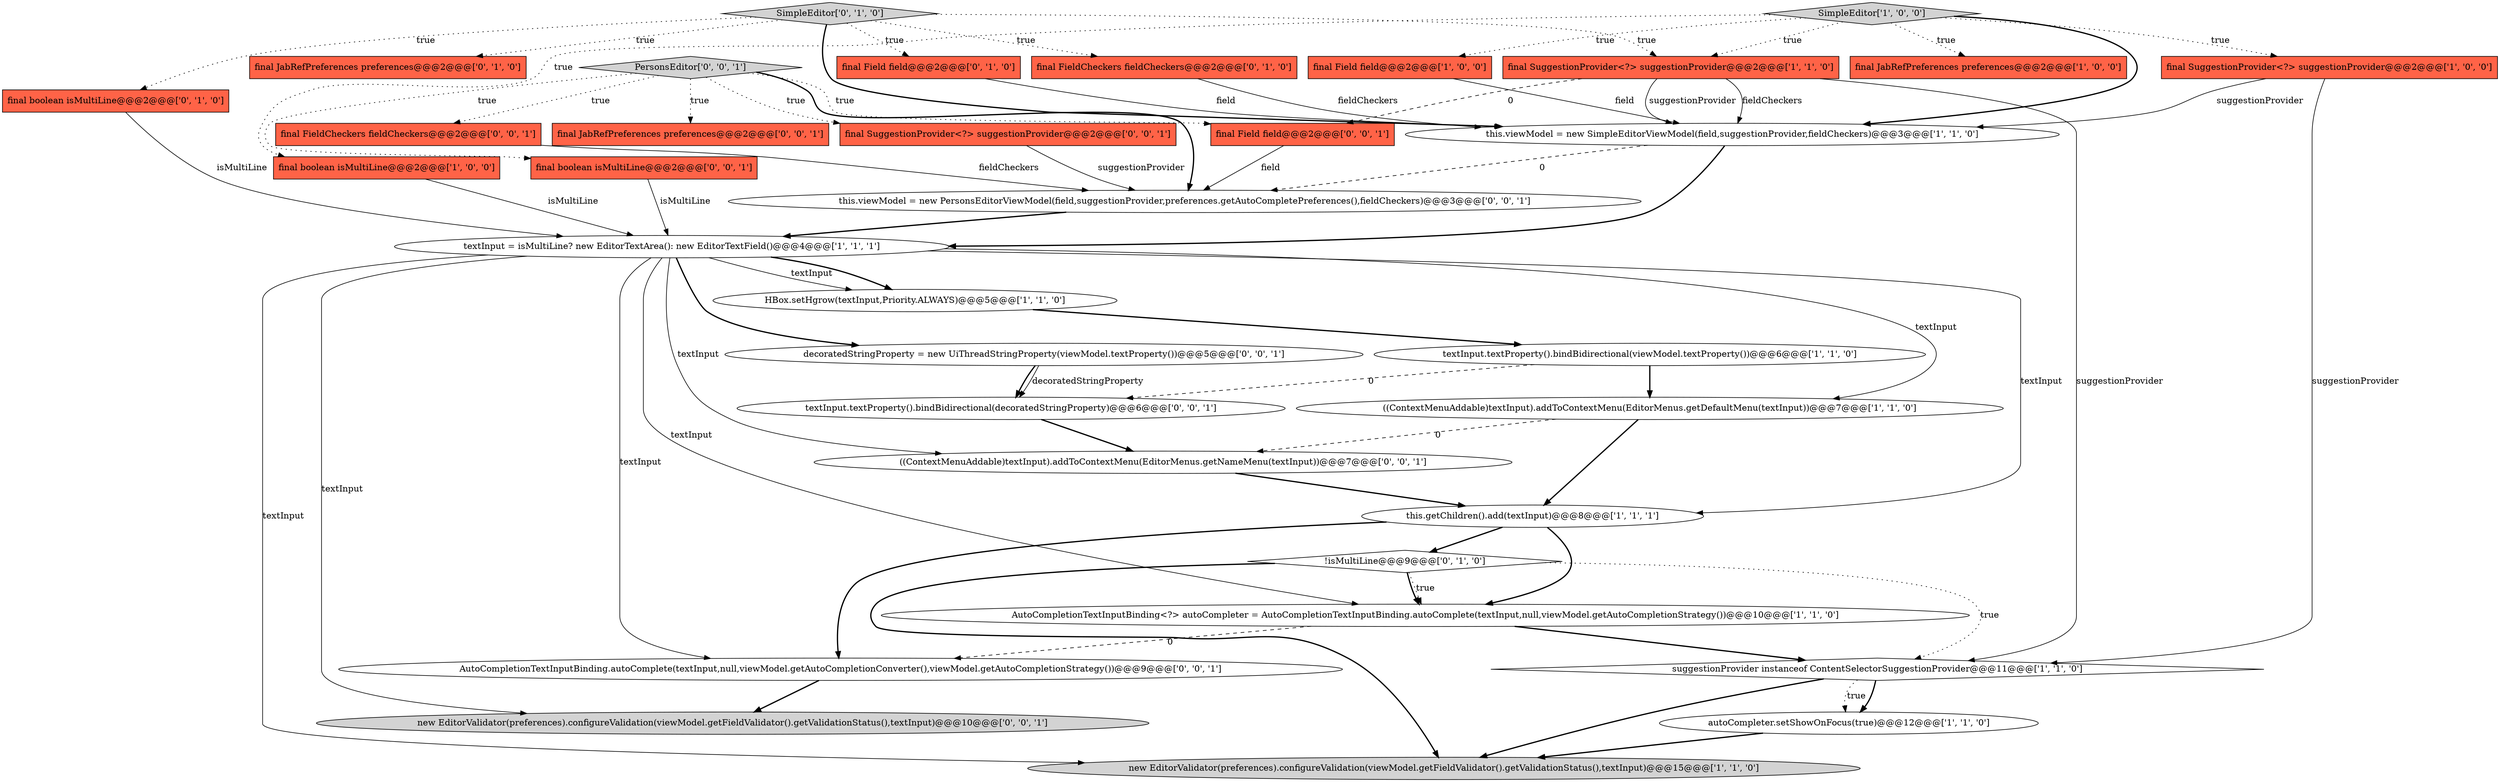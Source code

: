 digraph {
26 [style = filled, label = "AutoCompletionTextInputBinding.autoComplete(textInput,null,viewModel.getAutoCompletionConverter(),viewModel.getAutoCompletionStrategy())@@@9@@@['0', '0', '1']", fillcolor = white, shape = ellipse image = "AAA0AAABBB3BBB"];
24 [style = filled, label = "new EditorValidator(preferences).configureValidation(viewModel.getFieldValidator().getValidationStatus(),textInput)@@@10@@@['0', '0', '1']", fillcolor = lightgray, shape = ellipse image = "AAA0AAABBB3BBB"];
11 [style = filled, label = "final SuggestionProvider<?> suggestionProvider@@@2@@@['1', '1', '0']", fillcolor = tomato, shape = box image = "AAA0AAABBB1BBB"];
17 [style = filled, label = "!isMultiLine@@@9@@@['0', '1', '0']", fillcolor = white, shape = diamond image = "AAA1AAABBB2BBB"];
2 [style = filled, label = "this.getChildren().add(textInput)@@@8@@@['1', '1', '1']", fillcolor = white, shape = ellipse image = "AAA0AAABBB1BBB"];
25 [style = filled, label = "final SuggestionProvider<?> suggestionProvider@@@2@@@['0', '0', '1']", fillcolor = tomato, shape = box image = "AAA0AAABBB3BBB"];
30 [style = filled, label = "final FieldCheckers fieldCheckers@@@2@@@['0', '0', '1']", fillcolor = tomato, shape = box image = "AAA0AAABBB3BBB"];
32 [style = filled, label = "final JabRefPreferences preferences@@@2@@@['0', '0', '1']", fillcolor = tomato, shape = box image = "AAA0AAABBB3BBB"];
9 [style = filled, label = "final boolean isMultiLine@@@2@@@['1', '0', '0']", fillcolor = tomato, shape = box image = "AAA0AAABBB1BBB"];
23 [style = filled, label = "((ContextMenuAddable)textInput).addToContextMenu(EditorMenus.getNameMenu(textInput))@@@7@@@['0', '0', '1']", fillcolor = white, shape = ellipse image = "AAA0AAABBB3BBB"];
0 [style = filled, label = "autoCompleter.setShowOnFocus(true)@@@12@@@['1', '1', '0']", fillcolor = white, shape = ellipse image = "AAA0AAABBB1BBB"];
21 [style = filled, label = "SimpleEditor['0', '1', '0']", fillcolor = lightgray, shape = diamond image = "AAA0AAABBB2BBB"];
29 [style = filled, label = "this.viewModel = new PersonsEditorViewModel(field,suggestionProvider,preferences.getAutoCompletePreferences(),fieldCheckers)@@@3@@@['0', '0', '1']", fillcolor = white, shape = ellipse image = "AAA0AAABBB3BBB"];
5 [style = filled, label = "final SuggestionProvider<?> suggestionProvider@@@2@@@['1', '0', '0']", fillcolor = tomato, shape = box image = "AAA0AAABBB1BBB"];
33 [style = filled, label = "final Field field@@@2@@@['0', '0', '1']", fillcolor = tomato, shape = box image = "AAA0AAABBB3BBB"];
28 [style = filled, label = "final boolean isMultiLine@@@2@@@['0', '0', '1']", fillcolor = tomato, shape = box image = "AAA0AAABBB3BBB"];
19 [style = filled, label = "final Field field@@@2@@@['0', '1', '0']", fillcolor = tomato, shape = box image = "AAA0AAABBB2BBB"];
16 [style = filled, label = "final FieldCheckers fieldCheckers@@@2@@@['0', '1', '0']", fillcolor = tomato, shape = box image = "AAA0AAABBB2BBB"];
7 [style = filled, label = "textInput.textProperty().bindBidirectional(viewModel.textProperty())@@@6@@@['1', '1', '0']", fillcolor = white, shape = ellipse image = "AAA0AAABBB1BBB"];
3 [style = filled, label = "SimpleEditor['1', '0', '0']", fillcolor = lightgray, shape = diamond image = "AAA0AAABBB1BBB"];
8 [style = filled, label = "new EditorValidator(preferences).configureValidation(viewModel.getFieldValidator().getValidationStatus(),textInput)@@@15@@@['1', '1', '0']", fillcolor = lightgray, shape = ellipse image = "AAA0AAABBB1BBB"];
6 [style = filled, label = "HBox.setHgrow(textInput,Priority.ALWAYS)@@@5@@@['1', '1', '0']", fillcolor = white, shape = ellipse image = "AAA0AAABBB1BBB"];
27 [style = filled, label = "PersonsEditor['0', '0', '1']", fillcolor = lightgray, shape = diamond image = "AAA0AAABBB3BBB"];
20 [style = filled, label = "final boolean isMultiLine@@@2@@@['0', '1', '0']", fillcolor = tomato, shape = box image = "AAA0AAABBB2BBB"];
4 [style = filled, label = "final JabRefPreferences preferences@@@2@@@['1', '0', '0']", fillcolor = tomato, shape = box image = "AAA0AAABBB1BBB"];
13 [style = filled, label = "suggestionProvider instanceof ContentSelectorSuggestionProvider@@@11@@@['1', '1', '0']", fillcolor = white, shape = diamond image = "AAA0AAABBB1BBB"];
31 [style = filled, label = "decoratedStringProperty = new UiThreadStringProperty(viewModel.textProperty())@@@5@@@['0', '0', '1']", fillcolor = white, shape = ellipse image = "AAA0AAABBB3BBB"];
10 [style = filled, label = "AutoCompletionTextInputBinding<?> autoCompleter = AutoCompletionTextInputBinding.autoComplete(textInput,null,viewModel.getAutoCompletionStrategy())@@@10@@@['1', '1', '0']", fillcolor = white, shape = ellipse image = "AAA0AAABBB1BBB"];
12 [style = filled, label = "((ContextMenuAddable)textInput).addToContextMenu(EditorMenus.getDefaultMenu(textInput))@@@7@@@['1', '1', '0']", fillcolor = white, shape = ellipse image = "AAA0AAABBB1BBB"];
22 [style = filled, label = "textInput.textProperty().bindBidirectional(decoratedStringProperty)@@@6@@@['0', '0', '1']", fillcolor = white, shape = ellipse image = "AAA0AAABBB3BBB"];
14 [style = filled, label = "textInput = isMultiLine? new EditorTextArea(): new EditorTextField()@@@4@@@['1', '1', '1']", fillcolor = white, shape = ellipse image = "AAA0AAABBB1BBB"];
15 [style = filled, label = "this.viewModel = new SimpleEditorViewModel(field,suggestionProvider,fieldCheckers)@@@3@@@['1', '1', '0']", fillcolor = white, shape = ellipse image = "AAA0AAABBB1BBB"];
1 [style = filled, label = "final Field field@@@2@@@['1', '0', '0']", fillcolor = tomato, shape = box image = "AAA0AAABBB1BBB"];
18 [style = filled, label = "final JabRefPreferences preferences@@@2@@@['0', '1', '0']", fillcolor = tomato, shape = box image = "AAA0AAABBB2BBB"];
27->30 [style = dotted, label="true"];
14->26 [style = solid, label="textInput"];
23->2 [style = bold, label=""];
16->15 [style = solid, label="fieldCheckers"];
26->24 [style = bold, label=""];
2->26 [style = bold, label=""];
21->15 [style = bold, label=""];
14->10 [style = solid, label="textInput"];
28->14 [style = solid, label="isMultiLine"];
14->8 [style = solid, label="textInput"];
30->29 [style = solid, label="fieldCheckers"];
13->0 [style = bold, label=""];
3->1 [style = dotted, label="true"];
21->18 [style = dotted, label="true"];
12->23 [style = dashed, label="0"];
5->15 [style = solid, label="suggestionProvider"];
12->2 [style = bold, label=""];
17->10 [style = bold, label=""];
17->13 [style = dotted, label="true"];
11->13 [style = solid, label="suggestionProvider"];
11->33 [style = dashed, label="0"];
31->22 [style = bold, label=""];
14->24 [style = solid, label="textInput"];
2->10 [style = bold, label=""];
0->8 [style = bold, label=""];
27->32 [style = dotted, label="true"];
21->20 [style = dotted, label="true"];
33->29 [style = solid, label="field"];
2->17 [style = bold, label=""];
27->33 [style = dotted, label="true"];
27->29 [style = bold, label=""];
14->31 [style = bold, label=""];
9->14 [style = solid, label="isMultiLine"];
14->12 [style = solid, label="textInput"];
25->29 [style = solid, label="suggestionProvider"];
7->12 [style = bold, label=""];
5->13 [style = solid, label="suggestionProvider"];
14->6 [style = solid, label="textInput"];
14->23 [style = solid, label="textInput"];
15->14 [style = bold, label=""];
10->13 [style = bold, label=""];
3->4 [style = dotted, label="true"];
17->10 [style = dotted, label="true"];
7->22 [style = dashed, label="0"];
13->0 [style = dotted, label="true"];
1->15 [style = solid, label="field"];
31->22 [style = solid, label="decoratedStringProperty"];
3->11 [style = dotted, label="true"];
21->19 [style = dotted, label="true"];
15->29 [style = dashed, label="0"];
14->6 [style = bold, label=""];
3->15 [style = bold, label=""];
19->15 [style = solid, label="field"];
17->8 [style = bold, label=""];
11->15 [style = solid, label="fieldCheckers"];
10->26 [style = dashed, label="0"];
21->11 [style = dotted, label="true"];
27->25 [style = dotted, label="true"];
13->8 [style = bold, label=""];
29->14 [style = bold, label=""];
6->7 [style = bold, label=""];
22->23 [style = bold, label=""];
21->16 [style = dotted, label="true"];
3->9 [style = dotted, label="true"];
3->5 [style = dotted, label="true"];
27->28 [style = dotted, label="true"];
14->2 [style = solid, label="textInput"];
11->15 [style = solid, label="suggestionProvider"];
20->14 [style = solid, label="isMultiLine"];
}
